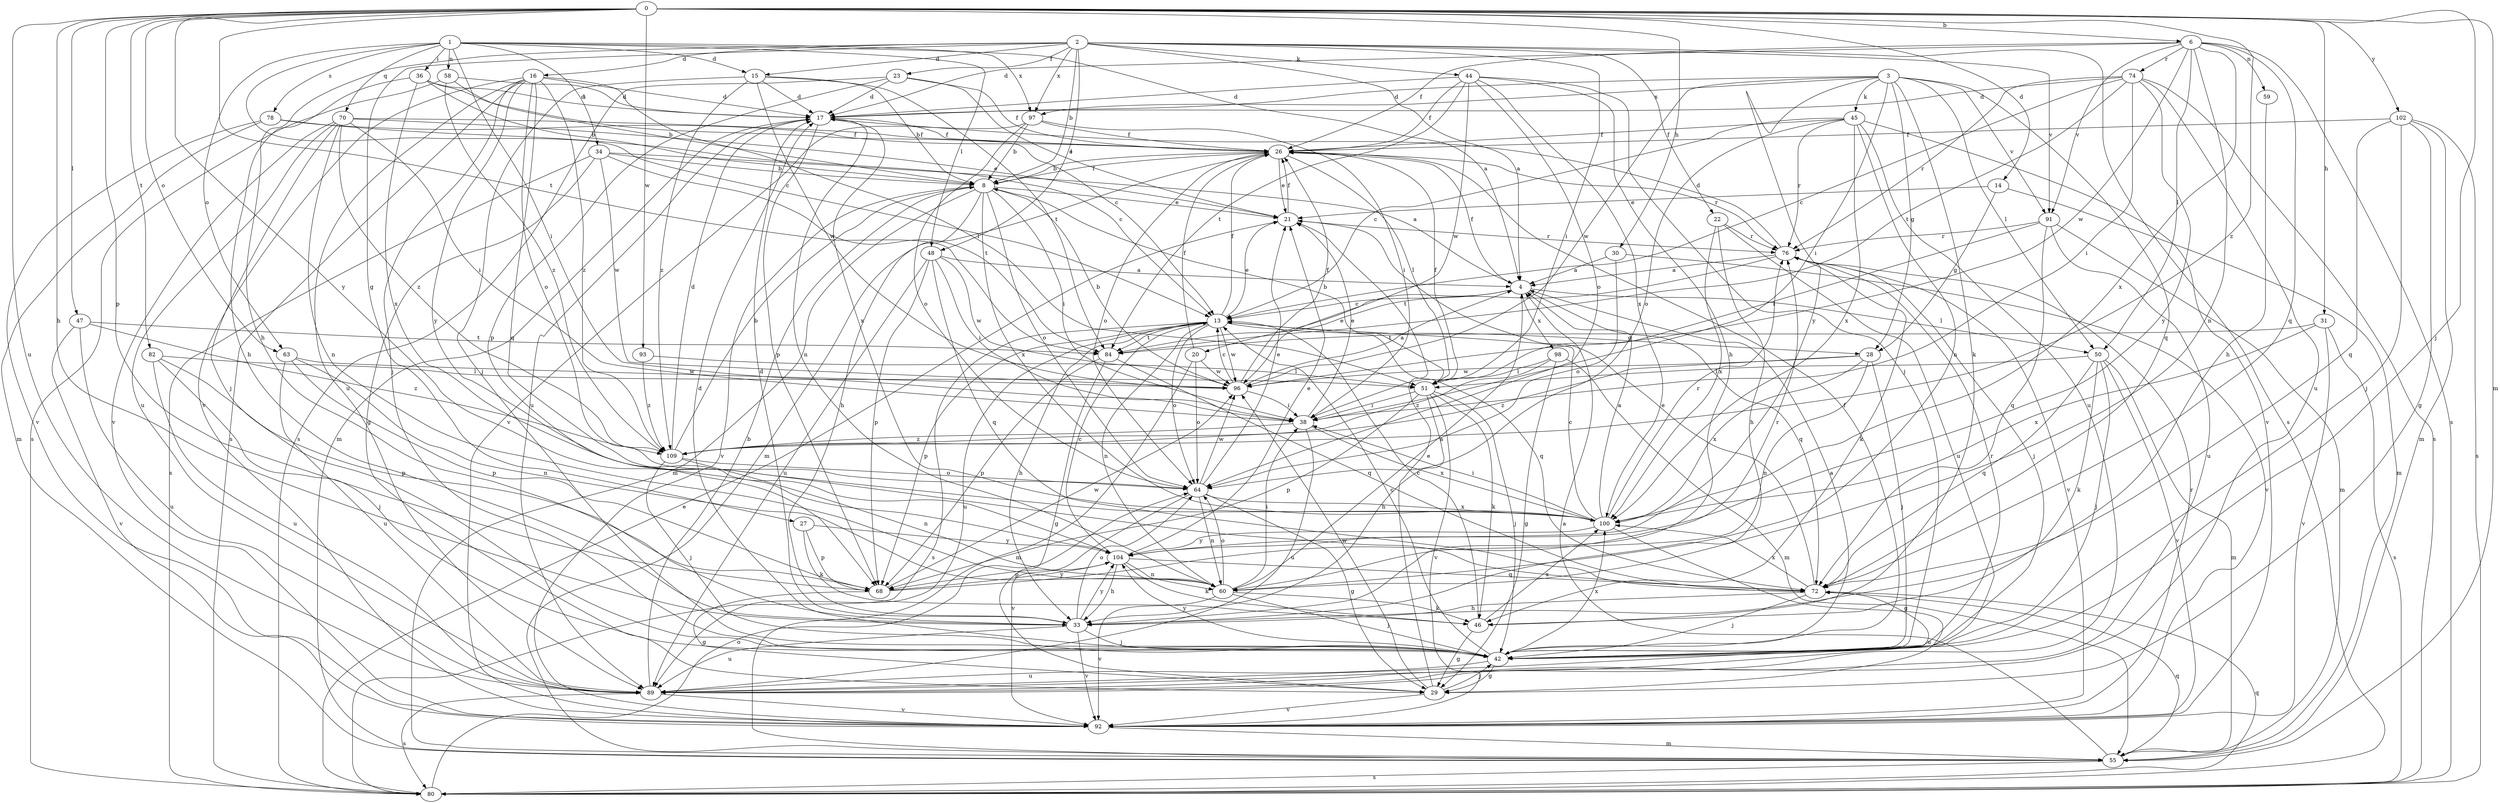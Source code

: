 strict digraph  {
0;
1;
2;
3;
4;
6;
8;
13;
14;
15;
16;
17;
20;
21;
22;
23;
26;
27;
28;
29;
30;
31;
33;
34;
36;
38;
42;
44;
45;
46;
47;
48;
50;
51;
55;
58;
59;
60;
63;
64;
68;
70;
72;
74;
76;
78;
80;
82;
84;
89;
91;
92;
93;
96;
97;
98;
100;
102;
104;
109;
0 -> 6  [label=b];
0 -> 14  [label=d];
0 -> 30  [label=h];
0 -> 31  [label=h];
0 -> 33  [label=h];
0 -> 42  [label=j];
0 -> 47  [label=l];
0 -> 55  [label=m];
0 -> 63  [label=o];
0 -> 68  [label=p];
0 -> 82  [label=t];
0 -> 84  [label=t];
0 -> 89  [label=u];
0 -> 93  [label=w];
0 -> 102  [label=y];
0 -> 104  [label=y];
0 -> 109  [label=z];
1 -> 4  [label=a];
1 -> 13  [label=c];
1 -> 15  [label=d];
1 -> 34  [label=i];
1 -> 36  [label=i];
1 -> 38  [label=i];
1 -> 48  [label=l];
1 -> 58  [label=n];
1 -> 63  [label=o];
1 -> 70  [label=q];
1 -> 78  [label=s];
1 -> 97  [label=x];
2 -> 4  [label=a];
2 -> 8  [label=b];
2 -> 15  [label=d];
2 -> 16  [label=d];
2 -> 22  [label=f];
2 -> 23  [label=f];
2 -> 27  [label=g];
2 -> 33  [label=h];
2 -> 38  [label=i];
2 -> 44  [label=k];
2 -> 48  [label=l];
2 -> 80  [label=s];
2 -> 91  [label=v];
2 -> 97  [label=x];
3 -> 17  [label=d];
3 -> 28  [label=g];
3 -> 38  [label=i];
3 -> 45  [label=k];
3 -> 46  [label=k];
3 -> 50  [label=l];
3 -> 72  [label=q];
3 -> 91  [label=v];
3 -> 96  [label=w];
3 -> 97  [label=x];
3 -> 104  [label=y];
4 -> 13  [label=c];
4 -> 20  [label=e];
4 -> 26  [label=f];
4 -> 50  [label=l];
4 -> 72  [label=q];
4 -> 98  [label=x];
6 -> 17  [label=d];
6 -> 26  [label=f];
6 -> 50  [label=l];
6 -> 59  [label=n];
6 -> 60  [label=n];
6 -> 72  [label=q];
6 -> 74  [label=r];
6 -> 80  [label=s];
6 -> 91  [label=v];
6 -> 96  [label=w];
6 -> 100  [label=x];
8 -> 21  [label=e];
8 -> 26  [label=f];
8 -> 33  [label=h];
8 -> 38  [label=i];
8 -> 55  [label=m];
8 -> 64  [label=o];
8 -> 92  [label=v];
8 -> 100  [label=x];
13 -> 21  [label=e];
13 -> 26  [label=f];
13 -> 28  [label=g];
13 -> 33  [label=h];
13 -> 60  [label=n];
13 -> 64  [label=o];
13 -> 68  [label=p];
13 -> 72  [label=q];
13 -> 80  [label=s];
13 -> 84  [label=t];
13 -> 89  [label=u];
13 -> 96  [label=w];
14 -> 21  [label=e];
14 -> 28  [label=g];
14 -> 55  [label=m];
15 -> 8  [label=b];
15 -> 17  [label=d];
15 -> 42  [label=j];
15 -> 84  [label=t];
15 -> 96  [label=w];
15 -> 109  [label=z];
16 -> 17  [label=d];
16 -> 42  [label=j];
16 -> 51  [label=l];
16 -> 64  [label=o];
16 -> 72  [label=q];
16 -> 80  [label=s];
16 -> 89  [label=u];
16 -> 92  [label=v];
16 -> 104  [label=y];
16 -> 109  [label=z];
17 -> 26  [label=f];
17 -> 55  [label=m];
17 -> 60  [label=n];
17 -> 68  [label=p];
17 -> 89  [label=u];
17 -> 100  [label=x];
20 -> 26  [label=f];
20 -> 55  [label=m];
20 -> 64  [label=o];
20 -> 96  [label=w];
21 -> 26  [label=f];
21 -> 76  [label=r];
22 -> 33  [label=h];
22 -> 76  [label=r];
22 -> 89  [label=u];
22 -> 100  [label=x];
23 -> 17  [label=d];
23 -> 21  [label=e];
23 -> 26  [label=f];
23 -> 68  [label=p];
23 -> 80  [label=s];
26 -> 8  [label=b];
26 -> 21  [label=e];
26 -> 51  [label=l];
26 -> 55  [label=m];
26 -> 64  [label=o];
26 -> 76  [label=r];
27 -> 46  [label=k];
27 -> 68  [label=p];
27 -> 104  [label=y];
28 -> 42  [label=j];
28 -> 60  [label=n];
28 -> 96  [label=w];
28 -> 100  [label=x];
28 -> 109  [label=z];
29 -> 21  [label=e];
29 -> 42  [label=j];
29 -> 92  [label=v];
29 -> 96  [label=w];
30 -> 4  [label=a];
30 -> 64  [label=o];
30 -> 92  [label=v];
31 -> 80  [label=s];
31 -> 84  [label=t];
31 -> 92  [label=v];
31 -> 100  [label=x];
33 -> 17  [label=d];
33 -> 42  [label=j];
33 -> 64  [label=o];
33 -> 89  [label=u];
33 -> 92  [label=v];
33 -> 104  [label=y];
34 -> 4  [label=a];
34 -> 8  [label=b];
34 -> 29  [label=g];
34 -> 80  [label=s];
34 -> 84  [label=t];
34 -> 96  [label=w];
36 -> 8  [label=b];
36 -> 13  [label=c];
36 -> 17  [label=d];
36 -> 33  [label=h];
36 -> 100  [label=x];
38 -> 21  [label=e];
38 -> 89  [label=u];
38 -> 100  [label=x];
38 -> 109  [label=z];
42 -> 4  [label=a];
42 -> 13  [label=c];
42 -> 17  [label=d];
42 -> 26  [label=f];
42 -> 29  [label=g];
42 -> 76  [label=r];
42 -> 89  [label=u];
42 -> 100  [label=x];
42 -> 104  [label=y];
44 -> 17  [label=d];
44 -> 26  [label=f];
44 -> 33  [label=h];
44 -> 42  [label=j];
44 -> 64  [label=o];
44 -> 84  [label=t];
44 -> 96  [label=w];
44 -> 100  [label=x];
45 -> 13  [label=c];
45 -> 26  [label=f];
45 -> 60  [label=n];
45 -> 64  [label=o];
45 -> 76  [label=r];
45 -> 89  [label=u];
45 -> 92  [label=v];
45 -> 100  [label=x];
46 -> 13  [label=c];
46 -> 29  [label=g];
46 -> 100  [label=x];
47 -> 84  [label=t];
47 -> 89  [label=u];
47 -> 92  [label=v];
47 -> 109  [label=z];
48 -> 4  [label=a];
48 -> 38  [label=i];
48 -> 68  [label=p];
48 -> 72  [label=q];
48 -> 89  [label=u];
48 -> 96  [label=w];
50 -> 42  [label=j];
50 -> 46  [label=k];
50 -> 51  [label=l];
50 -> 55  [label=m];
50 -> 72  [label=q];
50 -> 92  [label=v];
51 -> 8  [label=b];
51 -> 26  [label=f];
51 -> 33  [label=h];
51 -> 38  [label=i];
51 -> 42  [label=j];
51 -> 46  [label=k];
51 -> 68  [label=p];
51 -> 92  [label=v];
55 -> 4  [label=a];
55 -> 72  [label=q];
55 -> 80  [label=s];
58 -> 8  [label=b];
58 -> 17  [label=d];
58 -> 80  [label=s];
58 -> 109  [label=z];
59 -> 33  [label=h];
60 -> 4  [label=a];
60 -> 38  [label=i];
60 -> 42  [label=j];
60 -> 46  [label=k];
60 -> 64  [label=o];
60 -> 92  [label=v];
63 -> 60  [label=n];
63 -> 68  [label=p];
63 -> 89  [label=u];
63 -> 96  [label=w];
64 -> 21  [label=e];
64 -> 29  [label=g];
64 -> 60  [label=n];
64 -> 92  [label=v];
64 -> 96  [label=w];
64 -> 100  [label=x];
68 -> 29  [label=g];
68 -> 76  [label=r];
68 -> 96  [label=w];
68 -> 104  [label=y];
70 -> 21  [label=e];
70 -> 26  [label=f];
70 -> 38  [label=i];
70 -> 42  [label=j];
70 -> 60  [label=n];
70 -> 89  [label=u];
70 -> 92  [label=v];
70 -> 109  [label=z];
72 -> 21  [label=e];
72 -> 33  [label=h];
72 -> 42  [label=j];
72 -> 89  [label=u];
72 -> 100  [label=x];
74 -> 13  [label=c];
74 -> 17  [label=d];
74 -> 38  [label=i];
74 -> 76  [label=r];
74 -> 80  [label=s];
74 -> 84  [label=t];
74 -> 89  [label=u];
74 -> 104  [label=y];
76 -> 4  [label=a];
76 -> 17  [label=d];
76 -> 42  [label=j];
76 -> 46  [label=k];
76 -> 84  [label=t];
76 -> 92  [label=v];
78 -> 13  [label=c];
78 -> 26  [label=f];
78 -> 55  [label=m];
78 -> 92  [label=v];
80 -> 21  [label=e];
80 -> 64  [label=o];
80 -> 72  [label=q];
82 -> 42  [label=j];
82 -> 51  [label=l];
82 -> 68  [label=p];
82 -> 89  [label=u];
84 -> 29  [label=g];
84 -> 68  [label=p];
84 -> 72  [label=q];
89 -> 8  [label=b];
89 -> 80  [label=s];
89 -> 92  [label=v];
91 -> 51  [label=l];
91 -> 55  [label=m];
91 -> 72  [label=q];
91 -> 76  [label=r];
91 -> 89  [label=u];
92 -> 55  [label=m];
92 -> 76  [label=r];
93 -> 51  [label=l];
93 -> 109  [label=z];
96 -> 4  [label=a];
96 -> 8  [label=b];
96 -> 13  [label=c];
96 -> 26  [label=f];
96 -> 38  [label=i];
97 -> 8  [label=b];
97 -> 26  [label=f];
97 -> 38  [label=i];
97 -> 64  [label=o];
97 -> 92  [label=v];
98 -> 29  [label=g];
98 -> 51  [label=l];
98 -> 55  [label=m];
98 -> 109  [label=z];
100 -> 4  [label=a];
100 -> 13  [label=c];
100 -> 29  [label=g];
100 -> 38  [label=i];
100 -> 76  [label=r];
100 -> 104  [label=y];
102 -> 26  [label=f];
102 -> 29  [label=g];
102 -> 42  [label=j];
102 -> 55  [label=m];
102 -> 72  [label=q];
102 -> 80  [label=s];
104 -> 13  [label=c];
104 -> 21  [label=e];
104 -> 33  [label=h];
104 -> 46  [label=k];
104 -> 60  [label=n];
104 -> 68  [label=p];
104 -> 72  [label=q];
109 -> 8  [label=b];
109 -> 17  [label=d];
109 -> 42  [label=j];
109 -> 60  [label=n];
109 -> 64  [label=o];
}
